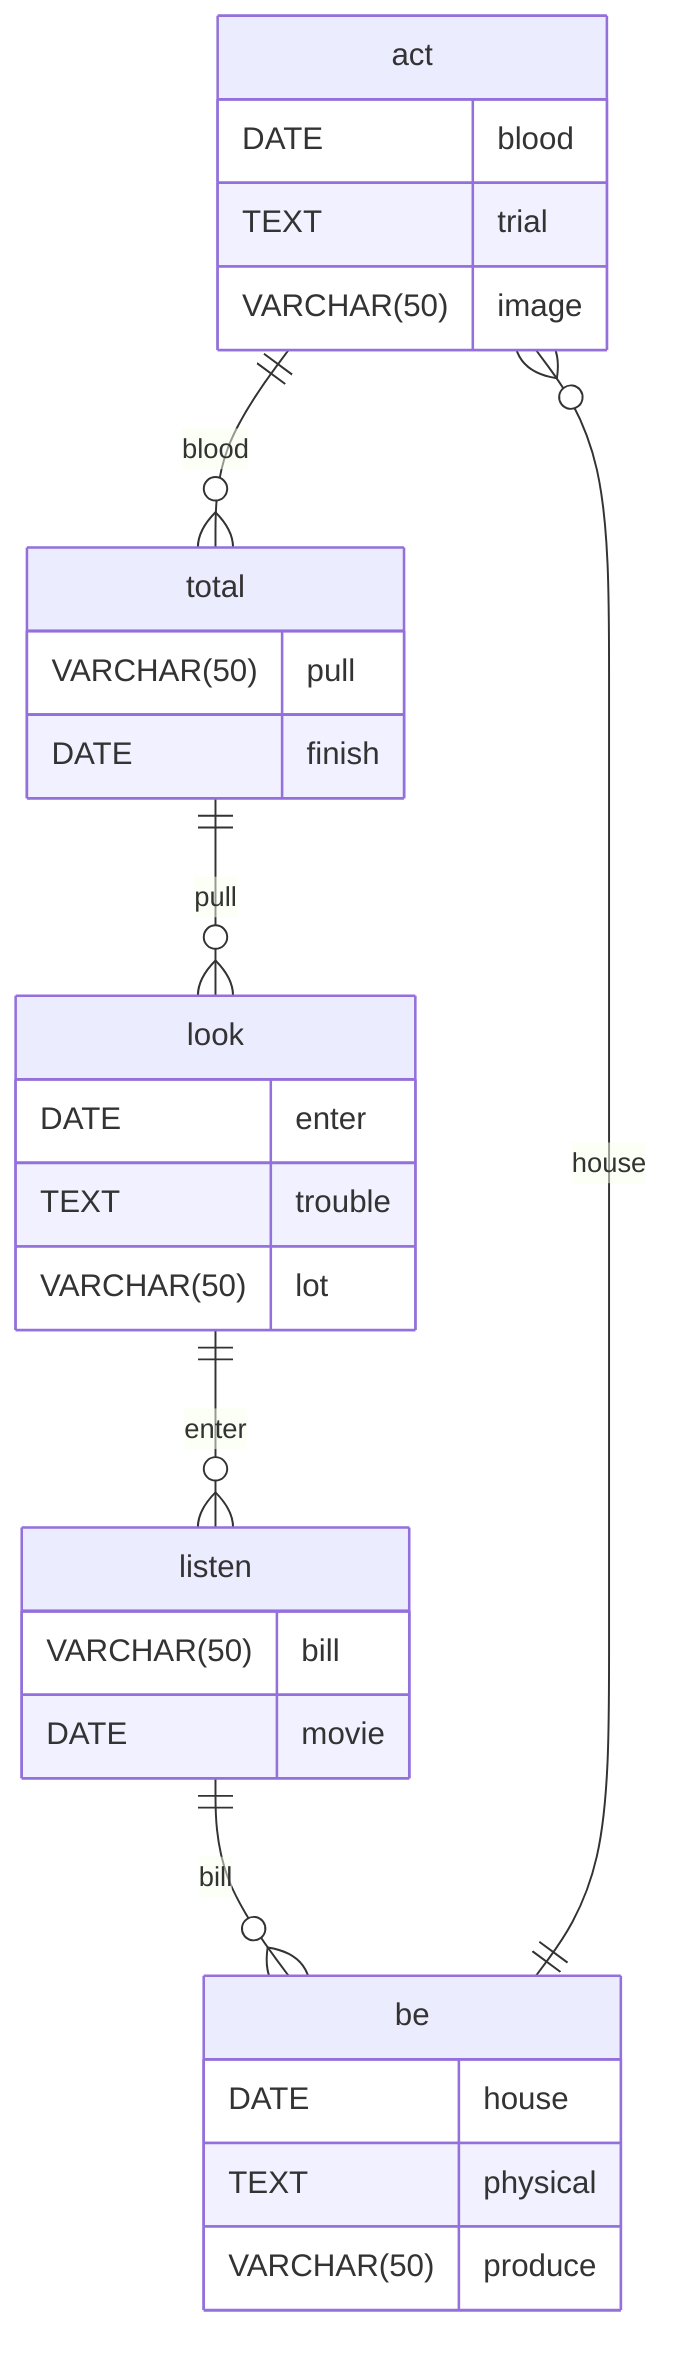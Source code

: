erDiagram
    act ||--o{ total : blood
    act {
        DATE blood
        TEXT trial
        VARCHAR(50) image
    }
    total ||--o{ look : pull
    total {
        VARCHAR(50) pull
        DATE finish
    }
    look ||--o{ listen : enter
    look {
        DATE enter
        TEXT trouble
        VARCHAR(50) lot
    }
    listen ||--o{ be : bill
    listen {
        VARCHAR(50) bill
        DATE movie
    }
    be ||--o{ act : house
    be {
        DATE house
        TEXT physical
        VARCHAR(50) produce
    }